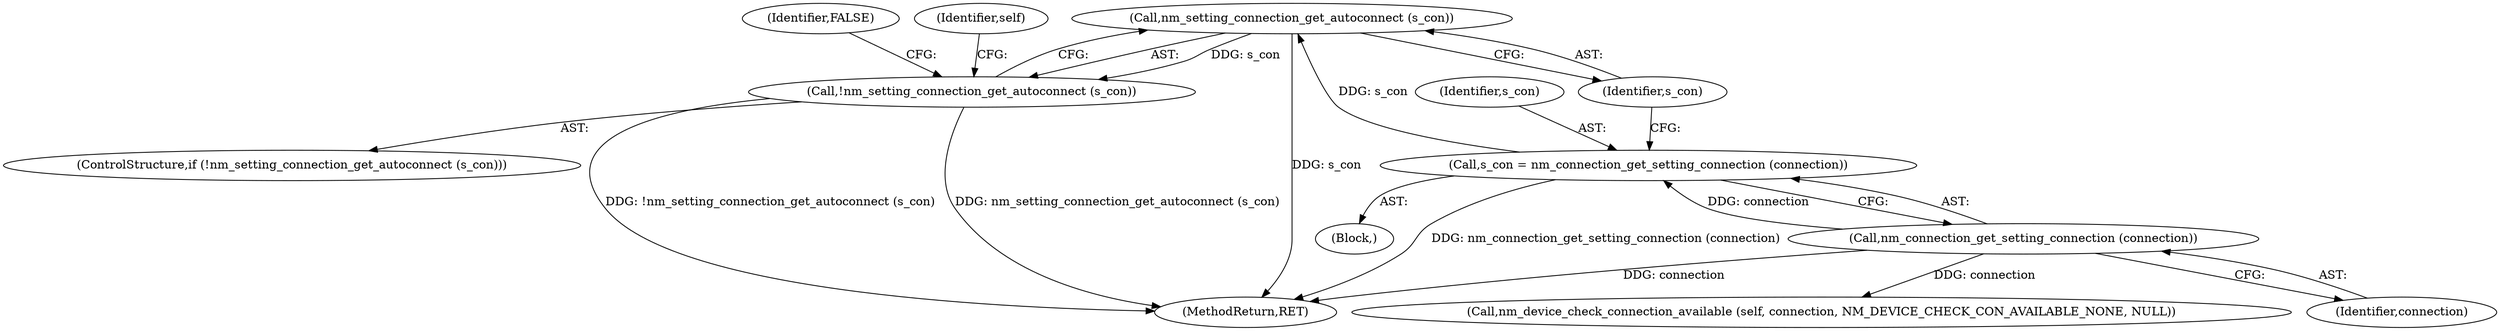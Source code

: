 digraph "0_NetworkManager_d5fc88e573fa58b93034b04d35a2454f5d28cad9@API" {
"1002768" [label="(Call,nm_setting_connection_get_autoconnect (s_con))"];
"1002762" [label="(Call,s_con = nm_connection_get_setting_connection (connection))"];
"1002764" [label="(Call,nm_connection_get_setting_connection (connection))"];
"1002767" [label="(Call,!nm_setting_connection_get_autoconnect (s_con))"];
"1002771" [label="(Identifier,FALSE)"];
"1002766" [label="(ControlStructure,if (!nm_setting_connection_get_autoconnect (s_con)))"];
"1002773" [label="(Call,nm_device_check_connection_available (self, connection, NM_DEVICE_CHECK_CON_AVAILABLE_NONE, NULL))"];
"1002764" [label="(Call,nm_connection_get_setting_connection (connection))"];
"1002762" [label="(Call,s_con = nm_connection_get_setting_connection (connection))"];
"1002774" [label="(Identifier,self)"];
"1007368" [label="(MethodReturn,RET)"];
"1002767" [label="(Call,!nm_setting_connection_get_autoconnect (s_con))"];
"1002763" [label="(Identifier,s_con)"];
"1002765" [label="(Identifier,connection)"];
"1002760" [label="(Block,)"];
"1002768" [label="(Call,nm_setting_connection_get_autoconnect (s_con))"];
"1002769" [label="(Identifier,s_con)"];
"1002768" -> "1002767"  [label="AST: "];
"1002768" -> "1002769"  [label="CFG: "];
"1002769" -> "1002768"  [label="AST: "];
"1002767" -> "1002768"  [label="CFG: "];
"1002768" -> "1007368"  [label="DDG: s_con"];
"1002768" -> "1002767"  [label="DDG: s_con"];
"1002762" -> "1002768"  [label="DDG: s_con"];
"1002762" -> "1002760"  [label="AST: "];
"1002762" -> "1002764"  [label="CFG: "];
"1002763" -> "1002762"  [label="AST: "];
"1002764" -> "1002762"  [label="AST: "];
"1002769" -> "1002762"  [label="CFG: "];
"1002762" -> "1007368"  [label="DDG: nm_connection_get_setting_connection (connection)"];
"1002764" -> "1002762"  [label="DDG: connection"];
"1002764" -> "1002765"  [label="CFG: "];
"1002765" -> "1002764"  [label="AST: "];
"1002764" -> "1007368"  [label="DDG: connection"];
"1002764" -> "1002773"  [label="DDG: connection"];
"1002767" -> "1002766"  [label="AST: "];
"1002771" -> "1002767"  [label="CFG: "];
"1002774" -> "1002767"  [label="CFG: "];
"1002767" -> "1007368"  [label="DDG: !nm_setting_connection_get_autoconnect (s_con)"];
"1002767" -> "1007368"  [label="DDG: nm_setting_connection_get_autoconnect (s_con)"];
}
